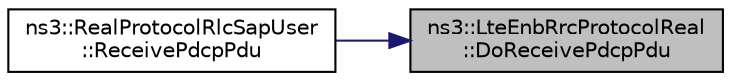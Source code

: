 digraph "ns3::LteEnbRrcProtocolReal::DoReceivePdcpPdu"
{
 // LATEX_PDF_SIZE
  edge [fontname="Helvetica",fontsize="10",labelfontname="Helvetica",labelfontsize="10"];
  node [fontname="Helvetica",fontsize="10",shape=record];
  rankdir="RL";
  Node1 [label="ns3::LteEnbRrcProtocolReal\l::DoReceivePdcpPdu",height=0.2,width=0.4,color="black", fillcolor="grey75", style="filled", fontcolor="black",tooltip="Receive PDCP PDU function."];
  Node1 -> Node2 [dir="back",color="midnightblue",fontsize="10",style="solid",fontname="Helvetica"];
  Node2 [label="ns3::RealProtocolRlcSapUser\l::ReceivePdcpPdu",height=0.2,width=0.4,color="black", fillcolor="white", style="filled",URL="$classns3_1_1_real_protocol_rlc_sap_user.html#a454cada9f46fad9665ceb472f5e67c89",tooltip="Called by the RLC entity to notify the PDCP entity of the reception of a new PDCP PDU."];
}
